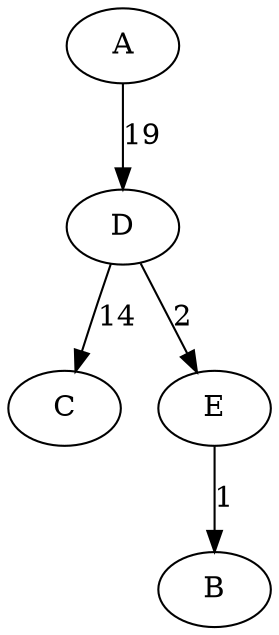digraph G {
  A
  B
  C
  D
  E
  D -> C [
    label = 14
  ];
  D -> E [
    label = 2
  ];
  E -> B [
    label = 1
  ];
  A -> D [
    label = 19
  ];
}
